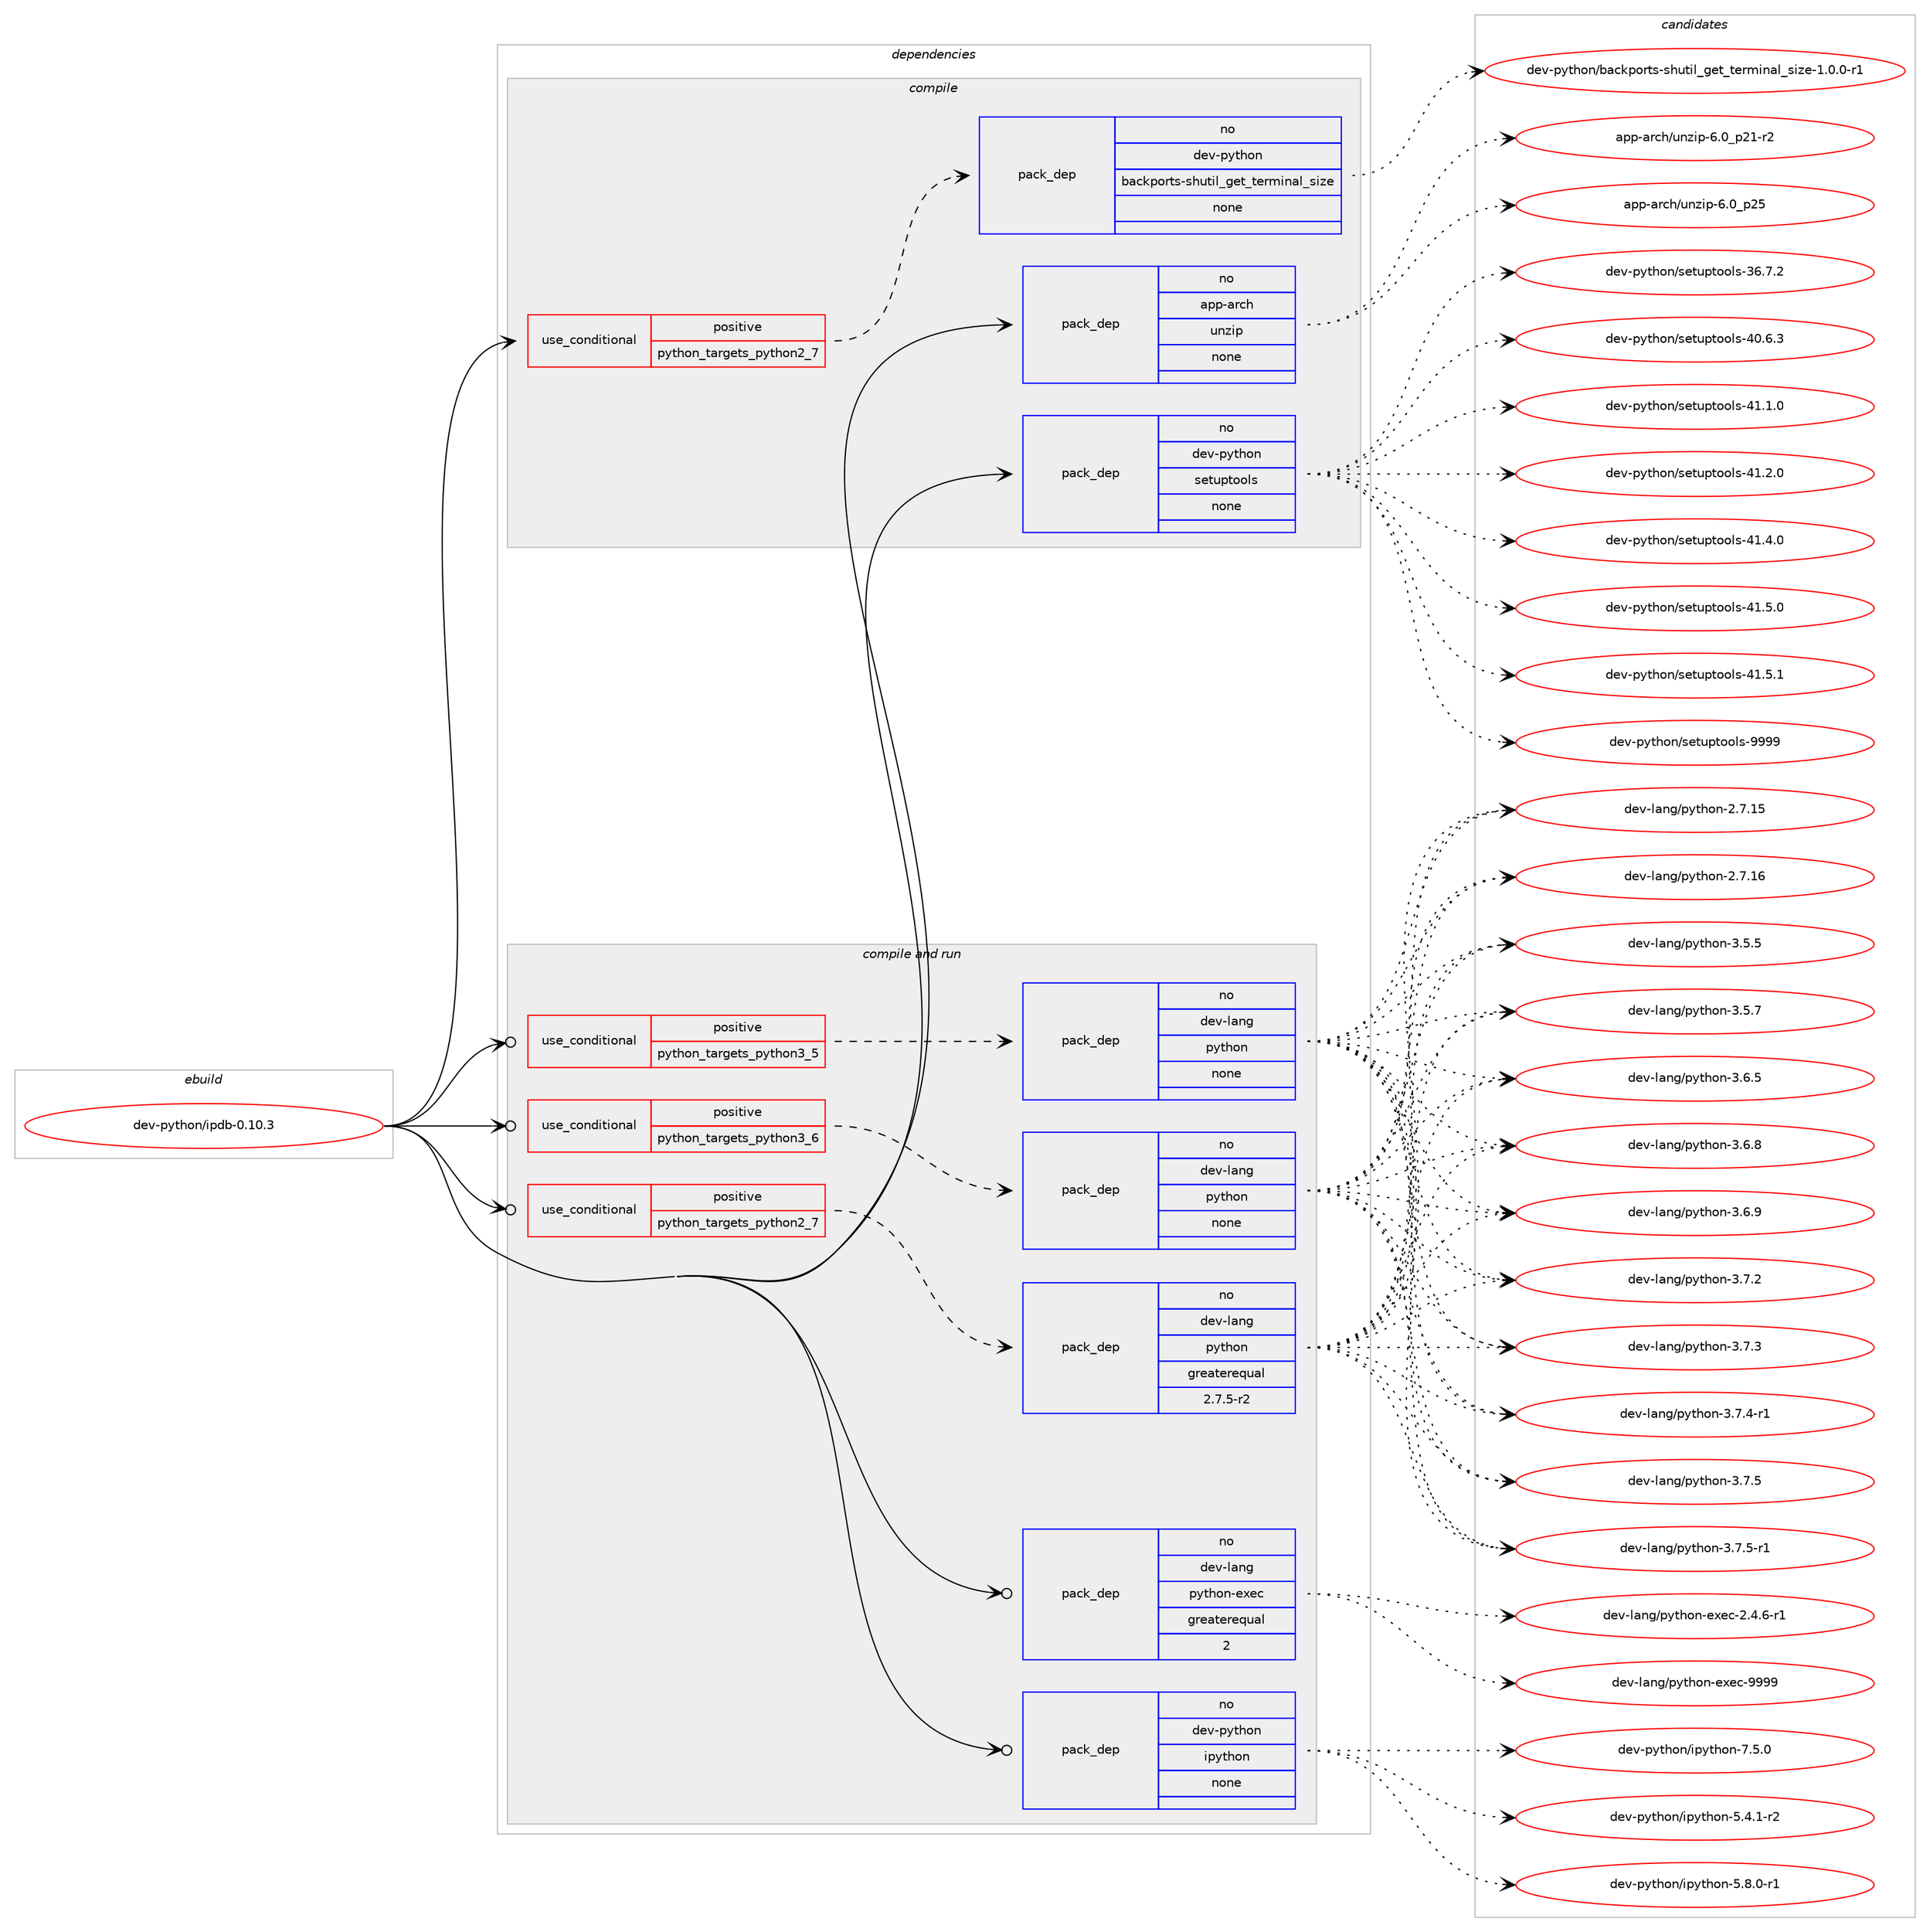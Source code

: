 digraph prolog {

# *************
# Graph options
# *************

newrank=true;
concentrate=true;
compound=true;
graph [rankdir=LR,fontname=Helvetica,fontsize=10,ranksep=1.5];#, ranksep=2.5, nodesep=0.2];
edge  [arrowhead=vee];
node  [fontname=Helvetica,fontsize=10];

# **********
# The ebuild
# **********

subgraph cluster_leftcol {
color=gray;
rank=same;
label=<<i>ebuild</i>>;
id [label="dev-python/ipdb-0.10.3", color=red, width=4, href="../dev-python/ipdb-0.10.3.svg"];
}

# ****************
# The dependencies
# ****************

subgraph cluster_midcol {
color=gray;
label=<<i>dependencies</i>>;
subgraph cluster_compile {
fillcolor="#eeeeee";
style=filled;
label=<<i>compile</i>>;
subgraph cond140985 {
dependency609760 [label=<<TABLE BORDER="0" CELLBORDER="1" CELLSPACING="0" CELLPADDING="4"><TR><TD ROWSPAN="3" CELLPADDING="10">use_conditional</TD></TR><TR><TD>positive</TD></TR><TR><TD>python_targets_python2_7</TD></TR></TABLE>>, shape=none, color=red];
subgraph pack456976 {
dependency609761 [label=<<TABLE BORDER="0" CELLBORDER="1" CELLSPACING="0" CELLPADDING="4" WIDTH="220"><TR><TD ROWSPAN="6" CELLPADDING="30">pack_dep</TD></TR><TR><TD WIDTH="110">no</TD></TR><TR><TD>dev-python</TD></TR><TR><TD>backports-shutil_get_terminal_size</TD></TR><TR><TD>none</TD></TR><TR><TD></TD></TR></TABLE>>, shape=none, color=blue];
}
dependency609760:e -> dependency609761:w [weight=20,style="dashed",arrowhead="vee"];
}
id:e -> dependency609760:w [weight=20,style="solid",arrowhead="vee"];
subgraph pack456977 {
dependency609762 [label=<<TABLE BORDER="0" CELLBORDER="1" CELLSPACING="0" CELLPADDING="4" WIDTH="220"><TR><TD ROWSPAN="6" CELLPADDING="30">pack_dep</TD></TR><TR><TD WIDTH="110">no</TD></TR><TR><TD>app-arch</TD></TR><TR><TD>unzip</TD></TR><TR><TD>none</TD></TR><TR><TD></TD></TR></TABLE>>, shape=none, color=blue];
}
id:e -> dependency609762:w [weight=20,style="solid",arrowhead="vee"];
subgraph pack456978 {
dependency609763 [label=<<TABLE BORDER="0" CELLBORDER="1" CELLSPACING="0" CELLPADDING="4" WIDTH="220"><TR><TD ROWSPAN="6" CELLPADDING="30">pack_dep</TD></TR><TR><TD WIDTH="110">no</TD></TR><TR><TD>dev-python</TD></TR><TR><TD>setuptools</TD></TR><TR><TD>none</TD></TR><TR><TD></TD></TR></TABLE>>, shape=none, color=blue];
}
id:e -> dependency609763:w [weight=20,style="solid",arrowhead="vee"];
}
subgraph cluster_compileandrun {
fillcolor="#eeeeee";
style=filled;
label=<<i>compile and run</i>>;
subgraph cond140986 {
dependency609764 [label=<<TABLE BORDER="0" CELLBORDER="1" CELLSPACING="0" CELLPADDING="4"><TR><TD ROWSPAN="3" CELLPADDING="10">use_conditional</TD></TR><TR><TD>positive</TD></TR><TR><TD>python_targets_python2_7</TD></TR></TABLE>>, shape=none, color=red];
subgraph pack456979 {
dependency609765 [label=<<TABLE BORDER="0" CELLBORDER="1" CELLSPACING="0" CELLPADDING="4" WIDTH="220"><TR><TD ROWSPAN="6" CELLPADDING="30">pack_dep</TD></TR><TR><TD WIDTH="110">no</TD></TR><TR><TD>dev-lang</TD></TR><TR><TD>python</TD></TR><TR><TD>greaterequal</TD></TR><TR><TD>2.7.5-r2</TD></TR></TABLE>>, shape=none, color=blue];
}
dependency609764:e -> dependency609765:w [weight=20,style="dashed",arrowhead="vee"];
}
id:e -> dependency609764:w [weight=20,style="solid",arrowhead="odotvee"];
subgraph cond140987 {
dependency609766 [label=<<TABLE BORDER="0" CELLBORDER="1" CELLSPACING="0" CELLPADDING="4"><TR><TD ROWSPAN="3" CELLPADDING="10">use_conditional</TD></TR><TR><TD>positive</TD></TR><TR><TD>python_targets_python3_5</TD></TR></TABLE>>, shape=none, color=red];
subgraph pack456980 {
dependency609767 [label=<<TABLE BORDER="0" CELLBORDER="1" CELLSPACING="0" CELLPADDING="4" WIDTH="220"><TR><TD ROWSPAN="6" CELLPADDING="30">pack_dep</TD></TR><TR><TD WIDTH="110">no</TD></TR><TR><TD>dev-lang</TD></TR><TR><TD>python</TD></TR><TR><TD>none</TD></TR><TR><TD></TD></TR></TABLE>>, shape=none, color=blue];
}
dependency609766:e -> dependency609767:w [weight=20,style="dashed",arrowhead="vee"];
}
id:e -> dependency609766:w [weight=20,style="solid",arrowhead="odotvee"];
subgraph cond140988 {
dependency609768 [label=<<TABLE BORDER="0" CELLBORDER="1" CELLSPACING="0" CELLPADDING="4"><TR><TD ROWSPAN="3" CELLPADDING="10">use_conditional</TD></TR><TR><TD>positive</TD></TR><TR><TD>python_targets_python3_6</TD></TR></TABLE>>, shape=none, color=red];
subgraph pack456981 {
dependency609769 [label=<<TABLE BORDER="0" CELLBORDER="1" CELLSPACING="0" CELLPADDING="4" WIDTH="220"><TR><TD ROWSPAN="6" CELLPADDING="30">pack_dep</TD></TR><TR><TD WIDTH="110">no</TD></TR><TR><TD>dev-lang</TD></TR><TR><TD>python</TD></TR><TR><TD>none</TD></TR><TR><TD></TD></TR></TABLE>>, shape=none, color=blue];
}
dependency609768:e -> dependency609769:w [weight=20,style="dashed",arrowhead="vee"];
}
id:e -> dependency609768:w [weight=20,style="solid",arrowhead="odotvee"];
subgraph pack456982 {
dependency609770 [label=<<TABLE BORDER="0" CELLBORDER="1" CELLSPACING="0" CELLPADDING="4" WIDTH="220"><TR><TD ROWSPAN="6" CELLPADDING="30">pack_dep</TD></TR><TR><TD WIDTH="110">no</TD></TR><TR><TD>dev-lang</TD></TR><TR><TD>python-exec</TD></TR><TR><TD>greaterequal</TD></TR><TR><TD>2</TD></TR></TABLE>>, shape=none, color=blue];
}
id:e -> dependency609770:w [weight=20,style="solid",arrowhead="odotvee"];
subgraph pack456983 {
dependency609771 [label=<<TABLE BORDER="0" CELLBORDER="1" CELLSPACING="0" CELLPADDING="4" WIDTH="220"><TR><TD ROWSPAN="6" CELLPADDING="30">pack_dep</TD></TR><TR><TD WIDTH="110">no</TD></TR><TR><TD>dev-python</TD></TR><TR><TD>ipython</TD></TR><TR><TD>none</TD></TR><TR><TD></TD></TR></TABLE>>, shape=none, color=blue];
}
id:e -> dependency609771:w [weight=20,style="solid",arrowhead="odotvee"];
}
subgraph cluster_run {
fillcolor="#eeeeee";
style=filled;
label=<<i>run</i>>;
}
}

# **************
# The candidates
# **************

subgraph cluster_choices {
rank=same;
color=gray;
label=<<i>candidates</i>>;

subgraph choice456976 {
color=black;
nodesep=1;
choice100101118451121211161041111104798979910711211111411611545115104117116105108951031011169511610111410910511097108951151051221014549464846484511449 [label="dev-python/backports-shutil_get_terminal_size-1.0.0-r1", color=red, width=4,href="../dev-python/backports-shutil_get_terminal_size-1.0.0-r1.svg"];
dependency609761:e -> choice100101118451121211161041111104798979910711211111411611545115104117116105108951031011169511610111410910511097108951151051221014549464846484511449:w [style=dotted,weight="100"];
}
subgraph choice456977 {
color=black;
nodesep=1;
choice9711211245971149910447117110122105112455446489511250494511450 [label="app-arch/unzip-6.0_p21-r2", color=red, width=4,href="../app-arch/unzip-6.0_p21-r2.svg"];
choice971121124597114991044711711012210511245544648951125053 [label="app-arch/unzip-6.0_p25", color=red, width=4,href="../app-arch/unzip-6.0_p25.svg"];
dependency609762:e -> choice9711211245971149910447117110122105112455446489511250494511450:w [style=dotted,weight="100"];
dependency609762:e -> choice971121124597114991044711711012210511245544648951125053:w [style=dotted,weight="100"];
}
subgraph choice456978 {
color=black;
nodesep=1;
choice100101118451121211161041111104711510111611711211611111110811545515446554650 [label="dev-python/setuptools-36.7.2", color=red, width=4,href="../dev-python/setuptools-36.7.2.svg"];
choice100101118451121211161041111104711510111611711211611111110811545524846544651 [label="dev-python/setuptools-40.6.3", color=red, width=4,href="../dev-python/setuptools-40.6.3.svg"];
choice100101118451121211161041111104711510111611711211611111110811545524946494648 [label="dev-python/setuptools-41.1.0", color=red, width=4,href="../dev-python/setuptools-41.1.0.svg"];
choice100101118451121211161041111104711510111611711211611111110811545524946504648 [label="dev-python/setuptools-41.2.0", color=red, width=4,href="../dev-python/setuptools-41.2.0.svg"];
choice100101118451121211161041111104711510111611711211611111110811545524946524648 [label="dev-python/setuptools-41.4.0", color=red, width=4,href="../dev-python/setuptools-41.4.0.svg"];
choice100101118451121211161041111104711510111611711211611111110811545524946534648 [label="dev-python/setuptools-41.5.0", color=red, width=4,href="../dev-python/setuptools-41.5.0.svg"];
choice100101118451121211161041111104711510111611711211611111110811545524946534649 [label="dev-python/setuptools-41.5.1", color=red, width=4,href="../dev-python/setuptools-41.5.1.svg"];
choice10010111845112121116104111110471151011161171121161111111081154557575757 [label="dev-python/setuptools-9999", color=red, width=4,href="../dev-python/setuptools-9999.svg"];
dependency609763:e -> choice100101118451121211161041111104711510111611711211611111110811545515446554650:w [style=dotted,weight="100"];
dependency609763:e -> choice100101118451121211161041111104711510111611711211611111110811545524846544651:w [style=dotted,weight="100"];
dependency609763:e -> choice100101118451121211161041111104711510111611711211611111110811545524946494648:w [style=dotted,weight="100"];
dependency609763:e -> choice100101118451121211161041111104711510111611711211611111110811545524946504648:w [style=dotted,weight="100"];
dependency609763:e -> choice100101118451121211161041111104711510111611711211611111110811545524946524648:w [style=dotted,weight="100"];
dependency609763:e -> choice100101118451121211161041111104711510111611711211611111110811545524946534648:w [style=dotted,weight="100"];
dependency609763:e -> choice100101118451121211161041111104711510111611711211611111110811545524946534649:w [style=dotted,weight="100"];
dependency609763:e -> choice10010111845112121116104111110471151011161171121161111111081154557575757:w [style=dotted,weight="100"];
}
subgraph choice456979 {
color=black;
nodesep=1;
choice10010111845108971101034711212111610411111045504655464953 [label="dev-lang/python-2.7.15", color=red, width=4,href="../dev-lang/python-2.7.15.svg"];
choice10010111845108971101034711212111610411111045504655464954 [label="dev-lang/python-2.7.16", color=red, width=4,href="../dev-lang/python-2.7.16.svg"];
choice100101118451089711010347112121116104111110455146534653 [label="dev-lang/python-3.5.5", color=red, width=4,href="../dev-lang/python-3.5.5.svg"];
choice100101118451089711010347112121116104111110455146534655 [label="dev-lang/python-3.5.7", color=red, width=4,href="../dev-lang/python-3.5.7.svg"];
choice100101118451089711010347112121116104111110455146544653 [label="dev-lang/python-3.6.5", color=red, width=4,href="../dev-lang/python-3.6.5.svg"];
choice100101118451089711010347112121116104111110455146544656 [label="dev-lang/python-3.6.8", color=red, width=4,href="../dev-lang/python-3.6.8.svg"];
choice100101118451089711010347112121116104111110455146544657 [label="dev-lang/python-3.6.9", color=red, width=4,href="../dev-lang/python-3.6.9.svg"];
choice100101118451089711010347112121116104111110455146554650 [label="dev-lang/python-3.7.2", color=red, width=4,href="../dev-lang/python-3.7.2.svg"];
choice100101118451089711010347112121116104111110455146554651 [label="dev-lang/python-3.7.3", color=red, width=4,href="../dev-lang/python-3.7.3.svg"];
choice1001011184510897110103471121211161041111104551465546524511449 [label="dev-lang/python-3.7.4-r1", color=red, width=4,href="../dev-lang/python-3.7.4-r1.svg"];
choice100101118451089711010347112121116104111110455146554653 [label="dev-lang/python-3.7.5", color=red, width=4,href="../dev-lang/python-3.7.5.svg"];
choice1001011184510897110103471121211161041111104551465546534511449 [label="dev-lang/python-3.7.5-r1", color=red, width=4,href="../dev-lang/python-3.7.5-r1.svg"];
dependency609765:e -> choice10010111845108971101034711212111610411111045504655464953:w [style=dotted,weight="100"];
dependency609765:e -> choice10010111845108971101034711212111610411111045504655464954:w [style=dotted,weight="100"];
dependency609765:e -> choice100101118451089711010347112121116104111110455146534653:w [style=dotted,weight="100"];
dependency609765:e -> choice100101118451089711010347112121116104111110455146534655:w [style=dotted,weight="100"];
dependency609765:e -> choice100101118451089711010347112121116104111110455146544653:w [style=dotted,weight="100"];
dependency609765:e -> choice100101118451089711010347112121116104111110455146544656:w [style=dotted,weight="100"];
dependency609765:e -> choice100101118451089711010347112121116104111110455146544657:w [style=dotted,weight="100"];
dependency609765:e -> choice100101118451089711010347112121116104111110455146554650:w [style=dotted,weight="100"];
dependency609765:e -> choice100101118451089711010347112121116104111110455146554651:w [style=dotted,weight="100"];
dependency609765:e -> choice1001011184510897110103471121211161041111104551465546524511449:w [style=dotted,weight="100"];
dependency609765:e -> choice100101118451089711010347112121116104111110455146554653:w [style=dotted,weight="100"];
dependency609765:e -> choice1001011184510897110103471121211161041111104551465546534511449:w [style=dotted,weight="100"];
}
subgraph choice456980 {
color=black;
nodesep=1;
choice10010111845108971101034711212111610411111045504655464953 [label="dev-lang/python-2.7.15", color=red, width=4,href="../dev-lang/python-2.7.15.svg"];
choice10010111845108971101034711212111610411111045504655464954 [label="dev-lang/python-2.7.16", color=red, width=4,href="../dev-lang/python-2.7.16.svg"];
choice100101118451089711010347112121116104111110455146534653 [label="dev-lang/python-3.5.5", color=red, width=4,href="../dev-lang/python-3.5.5.svg"];
choice100101118451089711010347112121116104111110455146534655 [label="dev-lang/python-3.5.7", color=red, width=4,href="../dev-lang/python-3.5.7.svg"];
choice100101118451089711010347112121116104111110455146544653 [label="dev-lang/python-3.6.5", color=red, width=4,href="../dev-lang/python-3.6.5.svg"];
choice100101118451089711010347112121116104111110455146544656 [label="dev-lang/python-3.6.8", color=red, width=4,href="../dev-lang/python-3.6.8.svg"];
choice100101118451089711010347112121116104111110455146544657 [label="dev-lang/python-3.6.9", color=red, width=4,href="../dev-lang/python-3.6.9.svg"];
choice100101118451089711010347112121116104111110455146554650 [label="dev-lang/python-3.7.2", color=red, width=4,href="../dev-lang/python-3.7.2.svg"];
choice100101118451089711010347112121116104111110455146554651 [label="dev-lang/python-3.7.3", color=red, width=4,href="../dev-lang/python-3.7.3.svg"];
choice1001011184510897110103471121211161041111104551465546524511449 [label="dev-lang/python-3.7.4-r1", color=red, width=4,href="../dev-lang/python-3.7.4-r1.svg"];
choice100101118451089711010347112121116104111110455146554653 [label="dev-lang/python-3.7.5", color=red, width=4,href="../dev-lang/python-3.7.5.svg"];
choice1001011184510897110103471121211161041111104551465546534511449 [label="dev-lang/python-3.7.5-r1", color=red, width=4,href="../dev-lang/python-3.7.5-r1.svg"];
dependency609767:e -> choice10010111845108971101034711212111610411111045504655464953:w [style=dotted,weight="100"];
dependency609767:e -> choice10010111845108971101034711212111610411111045504655464954:w [style=dotted,weight="100"];
dependency609767:e -> choice100101118451089711010347112121116104111110455146534653:w [style=dotted,weight="100"];
dependency609767:e -> choice100101118451089711010347112121116104111110455146534655:w [style=dotted,weight="100"];
dependency609767:e -> choice100101118451089711010347112121116104111110455146544653:w [style=dotted,weight="100"];
dependency609767:e -> choice100101118451089711010347112121116104111110455146544656:w [style=dotted,weight="100"];
dependency609767:e -> choice100101118451089711010347112121116104111110455146544657:w [style=dotted,weight="100"];
dependency609767:e -> choice100101118451089711010347112121116104111110455146554650:w [style=dotted,weight="100"];
dependency609767:e -> choice100101118451089711010347112121116104111110455146554651:w [style=dotted,weight="100"];
dependency609767:e -> choice1001011184510897110103471121211161041111104551465546524511449:w [style=dotted,weight="100"];
dependency609767:e -> choice100101118451089711010347112121116104111110455146554653:w [style=dotted,weight="100"];
dependency609767:e -> choice1001011184510897110103471121211161041111104551465546534511449:w [style=dotted,weight="100"];
}
subgraph choice456981 {
color=black;
nodesep=1;
choice10010111845108971101034711212111610411111045504655464953 [label="dev-lang/python-2.7.15", color=red, width=4,href="../dev-lang/python-2.7.15.svg"];
choice10010111845108971101034711212111610411111045504655464954 [label="dev-lang/python-2.7.16", color=red, width=4,href="../dev-lang/python-2.7.16.svg"];
choice100101118451089711010347112121116104111110455146534653 [label="dev-lang/python-3.5.5", color=red, width=4,href="../dev-lang/python-3.5.5.svg"];
choice100101118451089711010347112121116104111110455146534655 [label="dev-lang/python-3.5.7", color=red, width=4,href="../dev-lang/python-3.5.7.svg"];
choice100101118451089711010347112121116104111110455146544653 [label="dev-lang/python-3.6.5", color=red, width=4,href="../dev-lang/python-3.6.5.svg"];
choice100101118451089711010347112121116104111110455146544656 [label="dev-lang/python-3.6.8", color=red, width=4,href="../dev-lang/python-3.6.8.svg"];
choice100101118451089711010347112121116104111110455146544657 [label="dev-lang/python-3.6.9", color=red, width=4,href="../dev-lang/python-3.6.9.svg"];
choice100101118451089711010347112121116104111110455146554650 [label="dev-lang/python-3.7.2", color=red, width=4,href="../dev-lang/python-3.7.2.svg"];
choice100101118451089711010347112121116104111110455146554651 [label="dev-lang/python-3.7.3", color=red, width=4,href="../dev-lang/python-3.7.3.svg"];
choice1001011184510897110103471121211161041111104551465546524511449 [label="dev-lang/python-3.7.4-r1", color=red, width=4,href="../dev-lang/python-3.7.4-r1.svg"];
choice100101118451089711010347112121116104111110455146554653 [label="dev-lang/python-3.7.5", color=red, width=4,href="../dev-lang/python-3.7.5.svg"];
choice1001011184510897110103471121211161041111104551465546534511449 [label="dev-lang/python-3.7.5-r1", color=red, width=4,href="../dev-lang/python-3.7.5-r1.svg"];
dependency609769:e -> choice10010111845108971101034711212111610411111045504655464953:w [style=dotted,weight="100"];
dependency609769:e -> choice10010111845108971101034711212111610411111045504655464954:w [style=dotted,weight="100"];
dependency609769:e -> choice100101118451089711010347112121116104111110455146534653:w [style=dotted,weight="100"];
dependency609769:e -> choice100101118451089711010347112121116104111110455146534655:w [style=dotted,weight="100"];
dependency609769:e -> choice100101118451089711010347112121116104111110455146544653:w [style=dotted,weight="100"];
dependency609769:e -> choice100101118451089711010347112121116104111110455146544656:w [style=dotted,weight="100"];
dependency609769:e -> choice100101118451089711010347112121116104111110455146544657:w [style=dotted,weight="100"];
dependency609769:e -> choice100101118451089711010347112121116104111110455146554650:w [style=dotted,weight="100"];
dependency609769:e -> choice100101118451089711010347112121116104111110455146554651:w [style=dotted,weight="100"];
dependency609769:e -> choice1001011184510897110103471121211161041111104551465546524511449:w [style=dotted,weight="100"];
dependency609769:e -> choice100101118451089711010347112121116104111110455146554653:w [style=dotted,weight="100"];
dependency609769:e -> choice1001011184510897110103471121211161041111104551465546534511449:w [style=dotted,weight="100"];
}
subgraph choice456982 {
color=black;
nodesep=1;
choice10010111845108971101034711212111610411111045101120101994550465246544511449 [label="dev-lang/python-exec-2.4.6-r1", color=red, width=4,href="../dev-lang/python-exec-2.4.6-r1.svg"];
choice10010111845108971101034711212111610411111045101120101994557575757 [label="dev-lang/python-exec-9999", color=red, width=4,href="../dev-lang/python-exec-9999.svg"];
dependency609770:e -> choice10010111845108971101034711212111610411111045101120101994550465246544511449:w [style=dotted,weight="100"];
dependency609770:e -> choice10010111845108971101034711212111610411111045101120101994557575757:w [style=dotted,weight="100"];
}
subgraph choice456983 {
color=black;
nodesep=1;
choice10010111845112121116104111110471051121211161041111104553465246494511450 [label="dev-python/ipython-5.4.1-r2", color=red, width=4,href="../dev-python/ipython-5.4.1-r2.svg"];
choice10010111845112121116104111110471051121211161041111104553465646484511449 [label="dev-python/ipython-5.8.0-r1", color=red, width=4,href="../dev-python/ipython-5.8.0-r1.svg"];
choice1001011184511212111610411111047105112121116104111110455546534648 [label="dev-python/ipython-7.5.0", color=red, width=4,href="../dev-python/ipython-7.5.0.svg"];
dependency609771:e -> choice10010111845112121116104111110471051121211161041111104553465246494511450:w [style=dotted,weight="100"];
dependency609771:e -> choice10010111845112121116104111110471051121211161041111104553465646484511449:w [style=dotted,weight="100"];
dependency609771:e -> choice1001011184511212111610411111047105112121116104111110455546534648:w [style=dotted,weight="100"];
}
}

}

